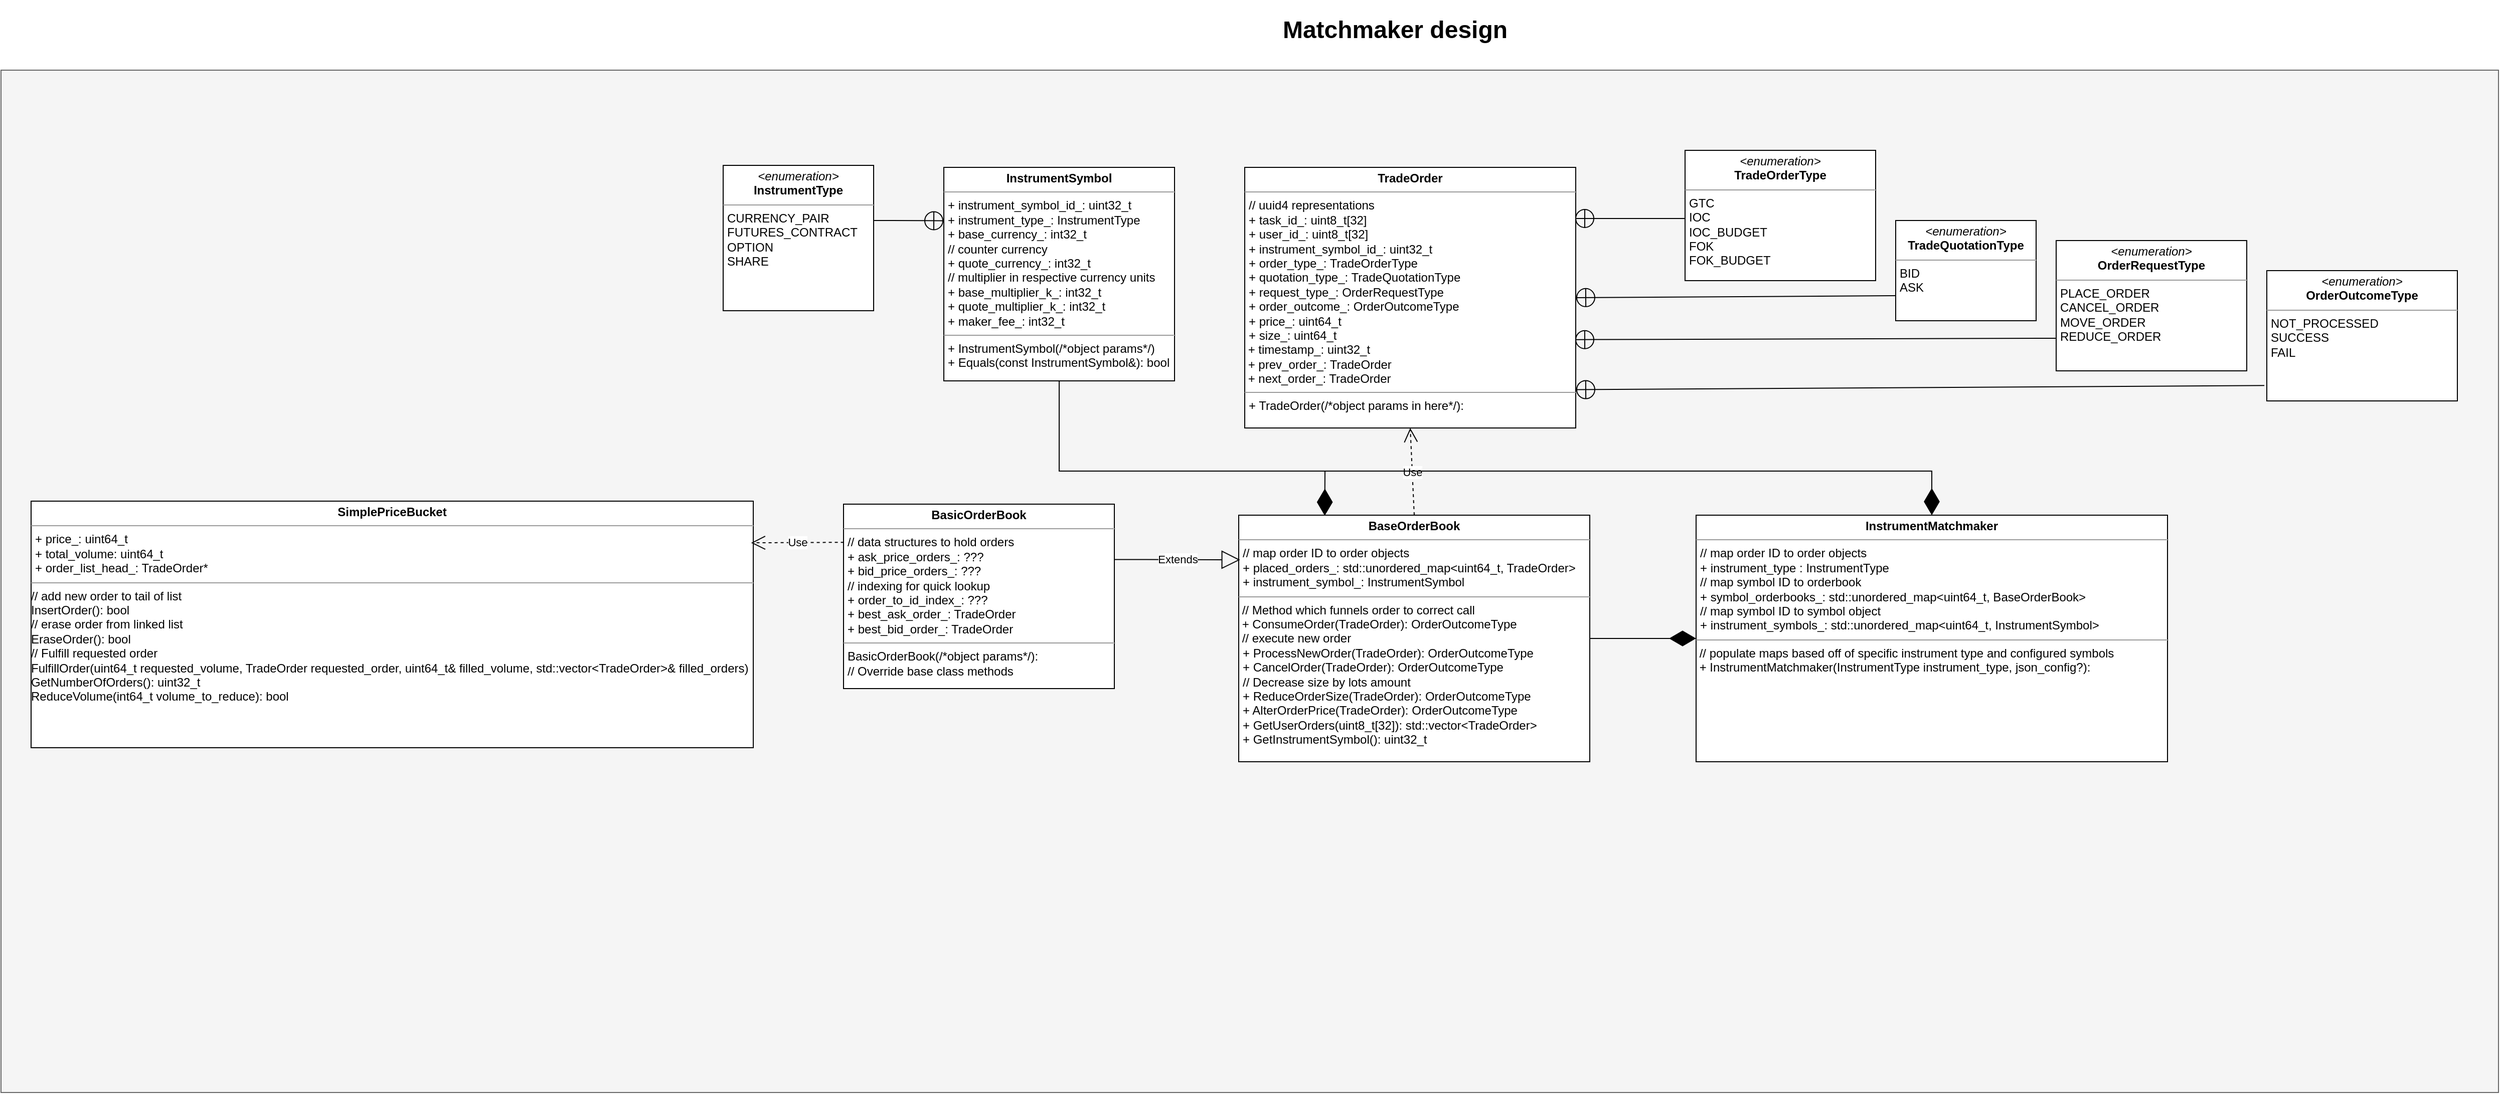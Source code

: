 <mxfile version="20.7.4" type="device"><diagram id="3P5HbIGybSeDbnfDGGmd" name="Page-1"><mxGraphModel dx="2816" dy="1657" grid="1" gridSize="10" guides="1" tooltips="1" connect="1" arrows="1" fold="1" page="1" pageScale="1" pageWidth="850" pageHeight="1100" math="0" shadow="0"><root><mxCell id="0"/><mxCell id="1" parent="0"/><mxCell id="sVlxpQVyfhxciy6KJdRr-22" value="" style="rounded=0;whiteSpace=wrap;html=1;fillColor=#f5f5f5;fontColor=#333333;strokeColor=#666666;" parent="1" vertex="1"><mxGeometry x="-940" y="-410" width="2490" height="1020" as="geometry"/></mxCell><mxCell id="sVlxpQVyfhxciy6KJdRr-1" value="&lt;p style=&quot;margin:0px;margin-top:4px;text-align:center;&quot;&gt;&lt;i&gt;&amp;lt;enumeration&amp;gt;&lt;/i&gt;&lt;br&gt;&lt;b&gt;OrderRequestType&lt;/b&gt;&lt;/p&gt;&lt;hr size=&quot;1&quot;&gt;&lt;p style=&quot;margin:0px;margin-left:4px;&quot;&gt;&lt;span style=&quot;background-color: initial;&quot;&gt;PLACE_ORDER&lt;/span&gt;&lt;br&gt;&lt;/p&gt;&lt;p style=&quot;margin:0px;margin-left:4px;&quot;&gt;CANCEL_ORDER&lt;/p&gt;&lt;p style=&quot;margin:0px;margin-left:4px;&quot;&gt;MOVE_ORDER&lt;/p&gt;&lt;p style=&quot;margin:0px;margin-left:4px;&quot;&gt;REDUCE_ORDER&lt;/p&gt;&lt;p style=&quot;margin:0px;margin-left:4px;&quot;&gt;&lt;br&gt;&lt;/p&gt;" style="verticalAlign=top;align=left;overflow=fill;fontSize=12;fontFamily=Helvetica;html=1;" parent="1" vertex="1"><mxGeometry x="1109" y="-240" width="190" height="130" as="geometry"/></mxCell><mxCell id="sVlxpQVyfhxciy6KJdRr-2" value="&lt;p style=&quot;margin:0px;margin-top:4px;text-align:center;&quot;&gt;&lt;i&gt;&amp;lt;enumeration&amp;gt;&lt;/i&gt;&lt;br&gt;&lt;b&gt;TradeOrderType&lt;/b&gt;&lt;/p&gt;&lt;hr size=&quot;1&quot;&gt;&lt;p style=&quot;margin:0px;margin-left:4px;&quot;&gt;&lt;span style=&quot;background-color: initial;&quot;&gt;GTC&lt;/span&gt;&lt;br&gt;&lt;/p&gt;&lt;p style=&quot;margin:0px;margin-left:4px;&quot;&gt;IOC&lt;/p&gt;&lt;p style=&quot;margin:0px;margin-left:4px;&quot;&gt;IOC_BUDGET&lt;/p&gt;&lt;p style=&quot;margin:0px;margin-left:4px;&quot;&gt;FOK&lt;/p&gt;&lt;p style=&quot;margin:0px;margin-left:4px;&quot;&gt;FOK_BUDGET&lt;/p&gt;" style="verticalAlign=top;align=left;overflow=fill;fontSize=12;fontFamily=Helvetica;html=1;" parent="1" vertex="1"><mxGeometry x="739" y="-330" width="190" height="130" as="geometry"/></mxCell><mxCell id="sVlxpQVyfhxciy6KJdRr-3" value="&lt;p style=&quot;margin:0px;margin-top:4px;text-align:center;&quot;&gt;&lt;b&gt;TradeOrder&lt;/b&gt;&lt;/p&gt;&lt;hr size=&quot;1&quot;&gt;&lt;p style=&quot;margin:0px;margin-left:4px;&quot;&gt;// uuid4 representations&lt;/p&gt;&lt;p style=&quot;margin:0px;margin-left:4px;&quot;&gt;+ task_id_: uint8_t[32]&lt;/p&gt;&lt;p style=&quot;margin:0px;margin-left:4px;&quot;&gt;+ user_id_: uint8_t[32]&lt;/p&gt;&lt;p style=&quot;margin:0px;margin-left:4px;&quot;&gt;&lt;span style=&quot;background-color: initial;&quot;&gt;+ instrument_symbol_id_: uint32_t&lt;/span&gt;&lt;/p&gt;&lt;p style=&quot;margin:0px;margin-left:4px;&quot;&gt;+ order_type_: TradeOrderType&lt;/p&gt;&lt;p style=&quot;margin:0px;margin-left:4px;&quot;&gt;+ quotation_type_: TradeQuotationType&lt;/p&gt;&lt;p style=&quot;margin:0px;margin-left:4px;&quot;&gt;+ request_type_: OrderRequestType&lt;/p&gt;&lt;p style=&quot;margin:0px;margin-left:4px;&quot;&gt;+ order_outcome_: OrderOutcomeType&lt;/p&gt;&lt;p style=&quot;margin:0px;margin-left:4px;&quot;&gt;+ price_: uint64_t&lt;/p&gt;&lt;p style=&quot;margin:0px;margin-left:4px;&quot;&gt;+ size_: uint64_t&lt;/p&gt;&amp;nbsp;+ timestamp_: uint32_t&lt;br&gt;&amp;nbsp;+ prev_order_: TradeOrder&lt;br&gt;&amp;nbsp;+ next_order_: TradeOrder&lt;br&gt;&lt;hr size=&quot;1&quot;&gt;&lt;p style=&quot;margin:0px;margin-left:4px;&quot;&gt;+ TradeOrder(/*object params in here*/):&amp;nbsp;&lt;/p&gt;&lt;p style=&quot;margin:0px;margin-left:4px;&quot;&gt;&lt;br&gt;&lt;/p&gt;" style="verticalAlign=top;align=left;overflow=fill;fontSize=12;fontFamily=Helvetica;html=1;" parent="1" vertex="1"><mxGeometry x="300" y="-313" width="330" height="260" as="geometry"/></mxCell><mxCell id="sVlxpQVyfhxciy6KJdRr-4" value="&lt;p style=&quot;margin:0px;margin-top:4px;text-align:center;&quot;&gt;&lt;i&gt;&amp;lt;enumeration&amp;gt;&lt;/i&gt;&lt;br&gt;&lt;b&gt;OrderOutcomeType&lt;/b&gt;&lt;/p&gt;&lt;hr size=&quot;1&quot;&gt;&lt;p style=&quot;margin:0px;margin-left:4px;&quot;&gt;NOT_PROCESSED&lt;/p&gt;&lt;p style=&quot;margin:0px;margin-left:4px;&quot;&gt;SUCCESS&lt;/p&gt;&lt;p style=&quot;margin:0px;margin-left:4px;&quot;&gt;FAIL&lt;/p&gt;&lt;p style=&quot;margin:0px;margin-left:4px;&quot;&gt;&lt;br&gt;&lt;/p&gt;" style="verticalAlign=top;align=left;overflow=fill;fontSize=12;fontFamily=Helvetica;html=1;" parent="1" vertex="1"><mxGeometry x="1319" y="-210" width="190" height="130" as="geometry"/></mxCell><mxCell id="sVlxpQVyfhxciy6KJdRr-6" value="&lt;p style=&quot;margin:0px;margin-top:4px;text-align:center;&quot;&gt;&lt;i&gt;&amp;lt;enumeration&amp;gt;&lt;/i&gt;&lt;br&gt;&lt;b&gt;TradeQuotationType&lt;/b&gt;&lt;/p&gt;&lt;hr size=&quot;1&quot;&gt;&lt;p style=&quot;margin:0px;margin-left:4px;&quot;&gt;&lt;span style=&quot;background-color: initial;&quot;&gt;BID&lt;/span&gt;&lt;br&gt;&lt;/p&gt;&lt;p style=&quot;margin:0px;margin-left:4px;&quot;&gt;ASK&lt;/p&gt;" style="verticalAlign=top;align=left;overflow=fill;fontSize=12;fontFamily=Helvetica;html=1;" parent="1" vertex="1"><mxGeometry x="949" y="-260" width="140" height="100" as="geometry"/></mxCell><mxCell id="sVlxpQVyfhxciy6KJdRr-8" value="" style="endArrow=circlePlus;startArrow=none;endFill=0;startFill=0;endSize=8;html=1;labelBackgroundColor=none;rounded=0;entryX=0.997;entryY=0.196;entryDx=0;entryDy=0;entryPerimeter=0;" parent="1" target="sVlxpQVyfhxciy6KJdRr-3" edge="1"><mxGeometry width="160" relative="1" as="geometry"><mxPoint x="739" y="-262" as="sourcePoint"/><mxPoint x="539" y="-260" as="targetPoint"/></mxGeometry></mxCell><mxCell id="sVlxpQVyfhxciy6KJdRr-9" value="" style="endArrow=circlePlus;startArrow=none;endFill=0;startFill=0;endSize=8;html=1;labelBackgroundColor=none;rounded=0;exitX=0;exitY=0.75;exitDx=0;exitDy=0;entryX=1;entryY=0.5;entryDx=0;entryDy=0;" parent="1" source="sVlxpQVyfhxciy6KJdRr-6" target="sVlxpQVyfhxciy6KJdRr-3" edge="1"><mxGeometry width="160" relative="1" as="geometry"><mxPoint x="739" y="-189.06" as="sourcePoint"/><mxPoint x="539" y="-190" as="targetPoint"/></mxGeometry></mxCell><mxCell id="sVlxpQVyfhxciy6KJdRr-10" value="" style="endArrow=circlePlus;startArrow=none;endFill=0;startFill=0;endSize=8;html=1;labelBackgroundColor=none;rounded=0;exitX=0;exitY=0.75;exitDx=0;exitDy=0;entryX=0.997;entryY=0.661;entryDx=0;entryDy=0;entryPerimeter=0;" parent="1" source="sVlxpQVyfhxciy6KJdRr-1" target="sVlxpQVyfhxciy6KJdRr-3" edge="1"><mxGeometry width="160" relative="1" as="geometry"><mxPoint x="959" y="-175.0" as="sourcePoint"/><mxPoint x="549" y="-180.0" as="targetPoint"/></mxGeometry></mxCell><mxCell id="sVlxpQVyfhxciy6KJdRr-11" value="" style="endArrow=circlePlus;startArrow=none;endFill=0;startFill=0;endSize=8;html=1;labelBackgroundColor=none;rounded=0;exitX=-0.013;exitY=0.882;exitDx=0;exitDy=0;entryX=1;entryY=0.853;entryDx=0;entryDy=0;entryPerimeter=0;exitPerimeter=0;" parent="1" source="sVlxpQVyfhxciy6KJdRr-4" target="sVlxpQVyfhxciy6KJdRr-3" edge="1"><mxGeometry width="160" relative="1" as="geometry"><mxPoint x="969" y="-165.0" as="sourcePoint"/><mxPoint x="559" y="-170.0" as="targetPoint"/></mxGeometry></mxCell><mxCell id="sVlxpQVyfhxciy6KJdRr-12" value="&lt;p style=&quot;margin:0px;margin-top:4px;text-align:center;&quot;&gt;&lt;b&gt;BaseOrderBook&lt;/b&gt;&lt;/p&gt;&lt;hr size=&quot;1&quot;&gt;&lt;p style=&quot;border-color: var(--border-color); margin: 0px 0px 0px 4px;&quot;&gt;// map order ID to order objects&lt;/p&gt;&lt;p style=&quot;border-color: var(--border-color); margin: 0px 0px 0px 4px;&quot;&gt;&lt;span style=&quot;background-color: initial;&quot;&gt;+ placed_orders_: std::unordered_map&amp;lt;uint64_t, TradeOrder&amp;gt;&lt;/span&gt;&lt;br&gt;&lt;/p&gt;&lt;p style=&quot;border-color: var(--border-color); margin: 0px 0px 0px 4px;&quot;&gt;+ instrument_symbol_: InstrumentSymbol&lt;/p&gt;&lt;hr size=&quot;1&quot;&gt;&amp;nbsp;// Method which funnels order to correct call&lt;br&gt;&amp;nbsp;+ ConsumeOrder(TradeOrder): OrderOutcomeType&lt;br&gt;&amp;nbsp;// execute new order&lt;br&gt;&lt;p style=&quot;margin:0px;margin-left:4px;&quot;&gt;+ ProcessNewOrder(TradeOrder): OrderOutcomeType&lt;/p&gt;&lt;p style=&quot;margin:0px;margin-left:4px;&quot;&gt;+ CancelOrder(TradeOrder): OrderOutcomeType&lt;/p&gt;&lt;p style=&quot;margin:0px;margin-left:4px;&quot;&gt;// Decrease size by lots amount&lt;/p&gt;&lt;p style=&quot;margin:0px;margin-left:4px;&quot;&gt;+ ReduceOrderSize(TradeOrder): OrderOutcomeType&lt;/p&gt;&lt;p style=&quot;margin:0px;margin-left:4px;&quot;&gt;&lt;span style=&quot;background-color: initial;&quot;&gt;+ AlterOrderPrice(TradeOrder): OrderOutcomeType&lt;/span&gt;&lt;br&gt;&lt;/p&gt;&lt;p style=&quot;margin:0px;margin-left:4px;&quot;&gt;&lt;span style=&quot;background-color: initial;&quot;&gt;+ GetUserOrders(uint8_t[32]): std::vector&amp;lt;TradeOrder&amp;gt;&lt;/span&gt;&lt;/p&gt;&lt;p style=&quot;margin:0px;margin-left:4px;&quot;&gt;&lt;span style=&quot;background-color: initial;&quot;&gt;+ GetInstrumentSymbol(): uint32_t&lt;/span&gt;&lt;/p&gt;" style="verticalAlign=top;align=left;overflow=fill;fontSize=12;fontFamily=Helvetica;html=1;" parent="1" vertex="1"><mxGeometry x="294" y="34" width="350" height="246" as="geometry"/></mxCell><mxCell id="sVlxpQVyfhxciy6KJdRr-13" value="&lt;p style=&quot;margin:0px;margin-top:4px;text-align:center;&quot;&gt;&lt;b&gt;InstrumentSymbol&lt;/b&gt;&lt;/p&gt;&lt;hr size=&quot;1&quot;&gt;&lt;p style=&quot;margin:0px;margin-left:4px;&quot;&gt;+ instrument_symbol_id_: uint32_t&lt;/p&gt;&lt;p style=&quot;margin:0px;margin-left:4px;&quot;&gt;+ instrument_type_: InstrumentType&lt;/p&gt;&lt;p style=&quot;margin:0px;margin-left:4px;&quot;&gt;+ base_currency_: int32_t&lt;/p&gt;&lt;p style=&quot;margin:0px;margin-left:4px;&quot;&gt;// counter currency&lt;/p&gt;&lt;p style=&quot;margin:0px;margin-left:4px;&quot;&gt;+ quote_currency_: int32_t&lt;/p&gt;&lt;p style=&quot;margin:0px;margin-left:4px;&quot;&gt;// multiplier in respective currency units&lt;/p&gt;&lt;p style=&quot;margin:0px;margin-left:4px;&quot;&gt;+ base_multiplier_k_: int32_t&lt;/p&gt;&lt;p style=&quot;margin:0px;margin-left:4px;&quot;&gt;+ quote_multiplier_k_: int32_t&lt;/p&gt;&lt;p style=&quot;margin:0px;margin-left:4px;&quot;&gt;+ maker_fee_: int32_t&lt;/p&gt;&lt;hr size=&quot;1&quot;&gt;&lt;p style=&quot;margin:0px;margin-left:4px;&quot;&gt;+ InstrumentSymbol(/*object params*/)&lt;/p&gt;&lt;p style=&quot;margin:0px;margin-left:4px;&quot;&gt;+ Equals(const InstrumentSymbol&amp;amp;): bool&lt;/p&gt;" style="verticalAlign=top;align=left;overflow=fill;fontSize=12;fontFamily=Helvetica;html=1;" parent="1" vertex="1"><mxGeometry y="-313" width="230" height="213" as="geometry"/></mxCell><mxCell id="sVlxpQVyfhxciy6KJdRr-15" value="&lt;p style=&quot;margin:0px;margin-top:4px;text-align:center;&quot;&gt;&lt;i&gt;&amp;lt;enumeration&amp;gt;&lt;/i&gt;&lt;br&gt;&lt;b&gt;InstrumentType&lt;/b&gt;&lt;/p&gt;&lt;hr size=&quot;1&quot;&gt;&lt;p style=&quot;margin:0px;margin-left:4px;&quot;&gt;&lt;span style=&quot;background-color: initial;&quot;&gt;CURRENCY_PAIR&lt;/span&gt;&lt;br&gt;&lt;/p&gt;&lt;p style=&quot;margin:0px;margin-left:4px;&quot;&gt;FUTURES_CONTRACT&lt;/p&gt;&lt;p style=&quot;margin:0px;margin-left:4px;&quot;&gt;OPTION&lt;/p&gt;&lt;p style=&quot;margin:0px;margin-left:4px;&quot;&gt;SHARE&lt;/p&gt;&lt;p style=&quot;margin:0px;margin-left:4px;&quot;&gt;&lt;br&gt;&lt;/p&gt;" style="verticalAlign=top;align=left;overflow=fill;fontSize=12;fontFamily=Helvetica;html=1;" parent="1" vertex="1"><mxGeometry x="-220" y="-315" width="150" height="145" as="geometry"/></mxCell><mxCell id="sVlxpQVyfhxciy6KJdRr-16" value="" style="endArrow=circlePlus;startArrow=none;endFill=0;startFill=0;endSize=8;html=1;labelBackgroundColor=none;rounded=0;entryX=0;entryY=0.25;entryDx=0;entryDy=0;exitX=1;exitY=0.379;exitDx=0;exitDy=0;exitPerimeter=0;" parent="1" source="sVlxpQVyfhxciy6KJdRr-15" target="sVlxpQVyfhxciy6KJdRr-13" edge="1"><mxGeometry width="160" relative="1" as="geometry"><mxPoint x="-60" y="-260" as="sourcePoint"/><mxPoint x="-30.0" y="-230.0" as="targetPoint"/></mxGeometry></mxCell><mxCell id="sVlxpQVyfhxciy6KJdRr-17" value="&lt;p style=&quot;margin:0px;margin-top:4px;text-align:center;&quot;&gt;&lt;b&gt;BasicOrderBook&lt;/b&gt;&lt;/p&gt;&lt;hr size=&quot;1&quot;&gt;&lt;p style=&quot;margin:0px;margin-left:4px;&quot;&gt;// data structures to hold orders&lt;/p&gt;&lt;p style=&quot;margin:0px;margin-left:4px;&quot;&gt;+ ask_price_orders_: ???&lt;/p&gt;&lt;p style=&quot;margin:0px;margin-left:4px;&quot;&gt;+ bid_price_orders_: ???&lt;/p&gt;&lt;p style=&quot;margin:0px;margin-left:4px;&quot;&gt;// indexing for quick lookup&lt;/p&gt;&lt;p style=&quot;margin:0px;margin-left:4px;&quot;&gt;+ order_to_id_index_: ???&lt;/p&gt;&lt;p style=&quot;margin:0px;margin-left:4px;&quot;&gt;+ best_ask_order_: TradeOrder&lt;/p&gt;&lt;p style=&quot;margin:0px;margin-left:4px;&quot;&gt;+ best_bid_order_: TradeOrder&lt;/p&gt;&lt;hr size=&quot;1&quot;&gt;&lt;p style=&quot;margin:0px;margin-left:4px;&quot;&gt;BasicOrderBook(/*object params*/):&lt;/p&gt;&lt;p style=&quot;margin:0px;margin-left:4px;&quot;&gt;// Override base class methods&lt;/p&gt;" style="verticalAlign=top;align=left;overflow=fill;fontSize=12;fontFamily=Helvetica;html=1;" parent="1" vertex="1"><mxGeometry x="-100" y="23" width="270" height="184" as="geometry"/></mxCell><mxCell id="sVlxpQVyfhxciy6KJdRr-18" value="Extends" style="endArrow=block;endSize=16;endFill=0;html=1;rounded=0;entryX=0.004;entryY=0.181;entryDx=0;entryDy=0;entryPerimeter=0;exitX=0.999;exitY=0.3;exitDx=0;exitDy=0;exitPerimeter=0;" parent="1" source="sVlxpQVyfhxciy6KJdRr-17" target="sVlxpQVyfhxciy6KJdRr-12" edge="1"><mxGeometry width="160" relative="1" as="geometry"><mxPoint x="190" y="76" as="sourcePoint"/><mxPoint x="410" y="34" as="targetPoint"/></mxGeometry></mxCell><mxCell id="sVlxpQVyfhxciy6KJdRr-19" value="Use" style="endArrow=open;endSize=12;dashed=1;html=1;rounded=0;entryX=0.5;entryY=1;entryDx=0;entryDy=0;exitX=0.5;exitY=0;exitDx=0;exitDy=0;" parent="1" source="sVlxpQVyfhxciy6KJdRr-12" target="sVlxpQVyfhxciy6KJdRr-3" edge="1"><mxGeometry width="160" relative="1" as="geometry"><mxPoint x="470" y="-60" as="sourcePoint"/><mxPoint x="630" y="-60" as="targetPoint"/></mxGeometry></mxCell><mxCell id="sVlxpQVyfhxciy6KJdRr-21" value="" style="endArrow=diamondThin;endFill=1;endSize=24;html=1;rounded=0;exitX=0.5;exitY=1;exitDx=0;exitDy=0;entryX=0.245;entryY=0.002;entryDx=0;entryDy=0;entryPerimeter=0;" parent="1" source="sVlxpQVyfhxciy6KJdRr-13" target="sVlxpQVyfhxciy6KJdRr-12" edge="1"><mxGeometry width="160" relative="1" as="geometry"><mxPoint x="360" y="-170" as="sourcePoint"/><mxPoint x="380" y="30" as="targetPoint"/><Array as="points"><mxPoint x="115" y="-10"/><mxPoint x="380" y="-10"/></Array></mxGeometry></mxCell><mxCell id="sVlxpQVyfhxciy6KJdRr-23" value="&lt;h1 style=&quot;&quot;&gt;&lt;span style=&quot;background-color: initial;&quot;&gt;Matchmaker design&lt;/span&gt;&lt;br&gt;&lt;/h1&gt;" style="text;html=1;strokeColor=none;fillColor=none;spacing=5;spacingTop=-20;whiteSpace=wrap;overflow=hidden;rounded=0;align=center;" parent="1" vertex="1"><mxGeometry x="235" y="-470" width="430" height="40" as="geometry"/></mxCell><mxCell id="IZKMdjiqwzyilBJIy_J2-1" value="&lt;p style=&quot;margin:0px;margin-top:4px;text-align:center;&quot;&gt;&lt;b&gt;SimplePriceBucket&lt;/b&gt;&lt;/p&gt;&lt;hr size=&quot;1&quot;&gt;&lt;p style=&quot;border-color: var(--border-color); margin: 0px 0px 0px 4px;&quot;&gt;+ price_: uint64_t&lt;/p&gt;&lt;p style=&quot;border-color: var(--border-color); margin: 0px 0px 0px 4px;&quot;&gt;+ total_volume: uint64_t&lt;/p&gt;&lt;p style=&quot;border-color: var(--border-color); margin: 0px 0px 0px 4px;&quot;&gt;+ order_list_head_: TradeOrder*&lt;/p&gt;&lt;hr size=&quot;1&quot;&gt;// add new order to tail of list&lt;br&gt;InsertOrder(): bool&lt;br&gt;// erase order from linked list&lt;br&gt;EraseOrder(): bool&lt;br&gt;// Fulfill requested order&lt;br&gt;FulfillOrder(uint64_t requested_volume, TradeOrder requested_order, uint64_t&amp;amp; filled_volume, std::vector&amp;lt;TradeOrder&amp;gt;&amp;amp; filled_orders)&lt;br&gt;GetNumberOfOrders(): uint32_t&lt;br&gt;ReduceVolume(int64_t volume_to_reduce): bool" style="verticalAlign=top;align=left;overflow=fill;fontSize=12;fontFamily=Helvetica;html=1;" parent="1" vertex="1"><mxGeometry x="-910" y="20" width="720" height="246" as="geometry"/></mxCell><mxCell id="IZKMdjiqwzyilBJIy_J2-2" value="Use" style="endArrow=open;endSize=12;dashed=1;html=1;rounded=0;exitX=0.001;exitY=0.207;exitDx=0;exitDy=0;exitPerimeter=0;entryX=0.997;entryY=0.169;entryDx=0;entryDy=0;entryPerimeter=0;" parent="1" source="sVlxpQVyfhxciy6KJdRr-17" target="IZKMdjiqwzyilBJIy_J2-1" edge="1"><mxGeometry width="160" relative="1" as="geometry"><mxPoint x="-160" y="147" as="sourcePoint"/><mxPoint x="-190" y="60" as="targetPoint"/></mxGeometry></mxCell><mxCell id="jdHwEn5Ji0e3Ijimud75-1" value="&lt;p style=&quot;margin:0px;margin-top:4px;text-align:center;&quot;&gt;&lt;b&gt;InstrumentMatchmaker&lt;/b&gt;&lt;/p&gt;&lt;hr size=&quot;1&quot;&gt;&lt;p style=&quot;border-color: var(--border-color); margin: 0px 0px 0px 4px;&quot;&gt;// map order ID to order objects&lt;/p&gt;&lt;p style=&quot;border-color: var(--border-color); margin: 0px 0px 0px 4px;&quot;&gt;+ instrument_type : InstrumentType&lt;/p&gt;&lt;p style=&quot;border-color: var(--border-color); margin: 0px 0px 0px 4px;&quot;&gt;// map symbol ID to orderbook&lt;/p&gt;&lt;p style=&quot;border-color: var(--border-color); margin: 0px 0px 0px 4px;&quot;&gt;&lt;span style=&quot;background-color: initial;&quot;&gt;+ symbol_orderbooks_: std::unordered_map&amp;lt;uint64_t, BaseOrderBook&amp;gt;&lt;/span&gt;&lt;br&gt;&lt;/p&gt;&lt;p style=&quot;border-color: var(--border-color); margin: 0px 0px 0px 4px;&quot;&gt;&lt;span style=&quot;background-color: initial;&quot;&gt;// map symbol ID to symbol object&lt;/span&gt;&lt;/p&gt;&lt;p style=&quot;border-color: var(--border-color); margin: 0px 0px 0px 4px;&quot;&gt;+ instrument_symbols_: std::unordered_map&amp;lt;uint64_t,&amp;nbsp;InstrumentSymbol&amp;gt;&lt;/p&gt;&lt;hr size=&quot;1&quot;&gt;&amp;nbsp;// populate maps based off of specific instrument type and configured symbols&lt;br&gt;&amp;nbsp;+ InstrumentMatchmaker(InstrumentType instrument_type, json_config?):&amp;nbsp;&lt;br&gt;&amp;nbsp;" style="verticalAlign=top;align=left;overflow=fill;fontSize=12;fontFamily=Helvetica;html=1;" vertex="1" parent="1"><mxGeometry x="750" y="34" width="470" height="246" as="geometry"/></mxCell><mxCell id="jdHwEn5Ji0e3Ijimud75-4" value="" style="endArrow=diamondThin;endFill=1;endSize=24;html=1;rounded=0;entryX=0;entryY=0.5;entryDx=0;entryDy=0;exitX=1;exitY=0.5;exitDx=0;exitDy=0;" edge="1" parent="1" source="sVlxpQVyfhxciy6KJdRr-12" target="jdHwEn5Ji0e3Ijimud75-1"><mxGeometry width="160" relative="1" as="geometry"><mxPoint x="570" y="156.64" as="sourcePoint"/><mxPoint x="730" y="156.64" as="targetPoint"/></mxGeometry></mxCell><mxCell id="jdHwEn5Ji0e3Ijimud75-5" value="" style="endArrow=diamondThin;endFill=1;endSize=24;html=1;rounded=0;entryX=0.5;entryY=0;entryDx=0;entryDy=0;exitX=0.5;exitY=1;exitDx=0;exitDy=0;" edge="1" parent="1" source="sVlxpQVyfhxciy6KJdRr-13" target="jdHwEn5Ji0e3Ijimud75-1"><mxGeometry width="160" relative="1" as="geometry"><mxPoint x="810" y="-53" as="sourcePoint"/><mxPoint x="916" y="-53" as="targetPoint"/><Array as="points"><mxPoint x="115" y="-10"/><mxPoint x="985" y="-10"/></Array></mxGeometry></mxCell></root></mxGraphModel></diagram></mxfile>